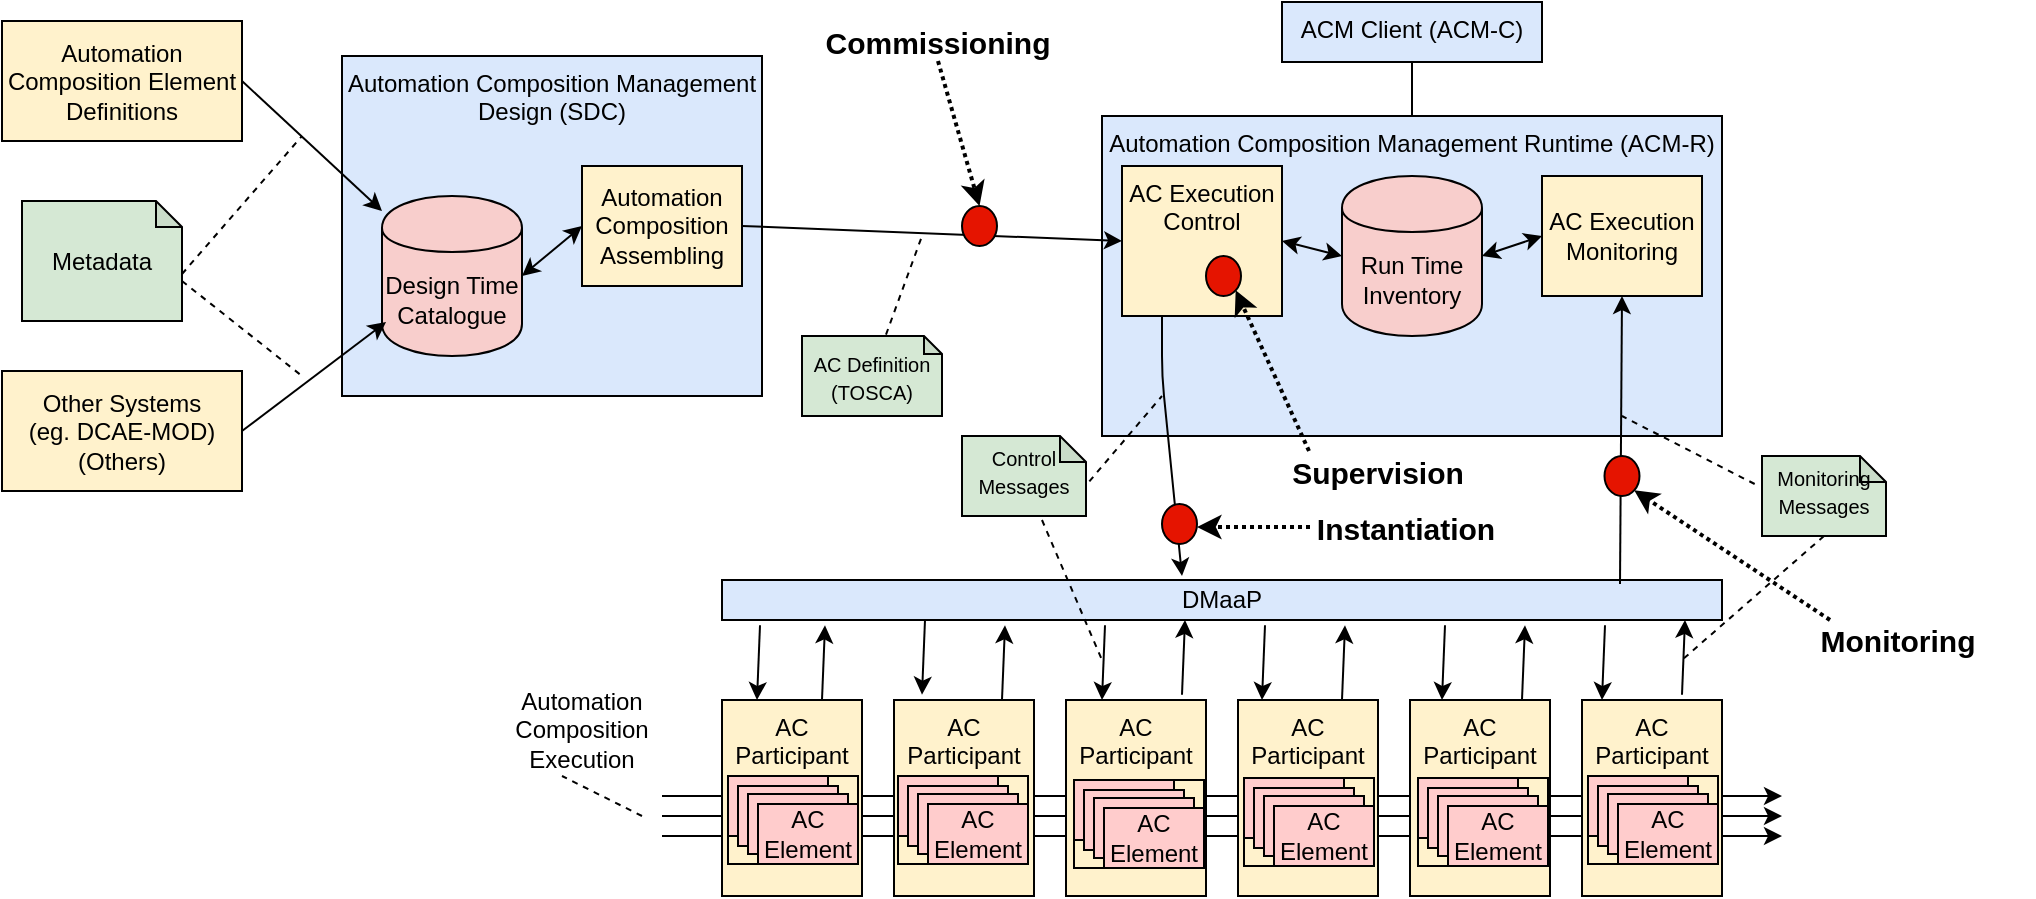 <mxfile version="20.5.3" type="embed"><diagram id="KfsiAd6VWCwOmLBcd4b7" name="Page-1"><mxGraphModel dx="2031" dy="1413" grid="1" gridSize="10" guides="1" tooltips="1" connect="1" arrows="1" fold="1" page="0" pageScale="1" pageWidth="850" pageHeight="1100" background="#ffffff" math="0" shadow="0"><root><mxCell id="0"/><mxCell id="1" parent="0"/><mxCell id="y7BpoCNVdQsxZ7AoowJW-1" value="" style="endArrow=classic;html=1;strokeColor=#000000;verticalAlign=top;fontColor=#000000;" parent="1" edge="1"><mxGeometry width="50" height="50" relative="1" as="geometry"><mxPoint x="200" y="360" as="sourcePoint"/><mxPoint x="760" y="360" as="targetPoint"/></mxGeometry></mxCell><mxCell id="y7BpoCNVdQsxZ7AoowJW-2" value="" style="endArrow=classic;html=1;strokeColor=#000000;verticalAlign=top;fontColor=#000000;" parent="1" edge="1"><mxGeometry width="50" height="50" relative="1" as="geometry"><mxPoint x="200" y="370" as="sourcePoint"/><mxPoint x="760" y="370" as="targetPoint"/></mxGeometry></mxCell><mxCell id="y7BpoCNVdQsxZ7AoowJW-3" value="" style="endArrow=classic;html=1;strokeColor=#000000;verticalAlign=top;fontColor=#000000;" parent="1" edge="1"><mxGeometry width="50" height="50" relative="1" as="geometry"><mxPoint x="200" y="350" as="sourcePoint"/><mxPoint x="760" y="350" as="targetPoint"/></mxGeometry></mxCell><mxCell id="y7BpoCNVdQsxZ7AoowJW-4" value="Automation Composition Management Design (SDC)" style="rounded=0;whiteSpace=wrap;html=1;fillColor=#dae8fc;strokeColor=#000000;verticalAlign=top;fontColor=#000000;" parent="1" vertex="1"><mxGeometry x="40" y="-20" width="210" height="170" as="geometry"/></mxCell><mxCell id="y7BpoCNVdQsxZ7AoowJW-5" value="&lt;div&gt;Design Time Catalogue&lt;/div&gt;" style="shape=cylinder;whiteSpace=wrap;html=1;boundedLbl=1;backgroundOutline=1;fillColor=#f8cecc;strokeColor=#000000;fontColor=#000000;" parent="1" vertex="1"><mxGeometry x="60" y="50" width="70" height="80" as="geometry"/></mxCell><mxCell id="y7BpoCNVdQsxZ7AoowJW-6" value="Automation Composition Management Runtime (ACM-R)" style="rounded=0;whiteSpace=wrap;html=1;fillColor=#dae8fc;strokeColor=#000000;verticalAlign=top;fontColor=#000000;" parent="1" vertex="1"><mxGeometry x="420" y="10" width="310" height="160" as="geometry"/></mxCell><mxCell id="y7BpoCNVdQsxZ7AoowJW-7" value="&lt;div&gt;Run Time Inventory&lt;/div&gt;" style="shape=cylinder;whiteSpace=wrap;html=1;boundedLbl=1;backgroundOutline=1;fillColor=#f8cecc;strokeColor=#000000;fontColor=#000000;" parent="1" vertex="1"><mxGeometry x="540" y="40" width="70" height="80" as="geometry"/></mxCell><mxCell id="y7BpoCNVdQsxZ7AoowJW-8" value="Automation Composition Element Definitions" style="rounded=0;whiteSpace=wrap;html=1;fillColor=#fff2cc;strokeColor=#000000;fontColor=#000000;" parent="1" vertex="1"><mxGeometry x="-130" y="-37.5" width="120" height="60" as="geometry"/></mxCell><mxCell id="y7BpoCNVdQsxZ7AoowJW-9" value="" style="endArrow=classic;html=1;exitX=1;exitY=0.5;exitDx=0;exitDy=0;strokeColor=#000000;fontColor=#000000;" parent="1" source="y7BpoCNVdQsxZ7AoowJW-8" target="y7BpoCNVdQsxZ7AoowJW-5" edge="1"><mxGeometry width="50" height="50" relative="1" as="geometry"><mxPoint x="60" y="105" as="sourcePoint"/><mxPoint x="40" y="60" as="targetPoint"/></mxGeometry></mxCell><mxCell id="y7BpoCNVdQsxZ7AoowJW-10" value="Metadata" style="shape=note;whiteSpace=wrap;html=1;backgroundOutline=1;darkOpacity=0.05;fillColor=#d5e8d4;strokeColor=#000000;size=13;fontColor=#000000;" parent="1" vertex="1"><mxGeometry x="-120" y="52.5" width="80" height="60" as="geometry"/></mxCell><mxCell id="y7BpoCNVdQsxZ7AoowJW-11" value="" style="endArrow=none;dashed=1;html=1;exitX=0;exitY=0;exitDx=80;exitDy=36.5;exitPerimeter=0;strokeColor=#000000;fontColor=#000000;" parent="1" source="y7BpoCNVdQsxZ7AoowJW-10" edge="1"><mxGeometry width="50" height="50" relative="1" as="geometry"><mxPoint x="210" y="322.5" as="sourcePoint"/><mxPoint x="20" y="20" as="targetPoint"/></mxGeometry></mxCell><mxCell id="y7BpoCNVdQsxZ7AoowJW-12" value="&lt;div&gt;Automation Composition&lt;/div&gt;&lt;div&gt;Assembling&lt;br&gt;&lt;/div&gt;" style="rounded=0;whiteSpace=wrap;html=1;fillColor=#fff2cc;strokeColor=#000000;fontColor=#000000;" parent="1" vertex="1"><mxGeometry x="160" y="35" width="80" height="60" as="geometry"/></mxCell><mxCell id="y7BpoCNVdQsxZ7AoowJW-13" value="" style="endArrow=classic;startArrow=classic;html=1;entryX=0;entryY=0.5;entryDx=0;entryDy=0;exitX=1;exitY=0.5;exitDx=0;exitDy=0;strokeColor=#000000;fontColor=#000000;" parent="1" source="y7BpoCNVdQsxZ7AoowJW-5" target="y7BpoCNVdQsxZ7AoowJW-12" edge="1"><mxGeometry width="50" height="50" relative="1" as="geometry"><mxPoint x="100" y="315" as="sourcePoint"/><mxPoint x="150" y="265" as="targetPoint"/></mxGeometry></mxCell><mxCell id="y7BpoCNVdQsxZ7AoowJW-14" value="&lt;font style=&quot;font-size: 10px&quot;&gt;AC Definition (TOSCA)&lt;/font&gt;" style="shape=note;whiteSpace=wrap;html=1;backgroundOutline=1;darkOpacity=0.05;fillColor=#d5e8d4;strokeColor=#000000;size=9;verticalAlign=top;fontColor=#000000;" parent="1" vertex="1"><mxGeometry x="270" y="120" width="70" height="40" as="geometry"/></mxCell><mxCell id="y7BpoCNVdQsxZ7AoowJW-15" value="&lt;div&gt;AC Execution Control&lt;br&gt;&lt;/div&gt;" style="rounded=0;whiteSpace=wrap;html=1;fillColor=#fff2cc;strokeColor=#000000;verticalAlign=top;fontColor=#000000;" parent="1" vertex="1"><mxGeometry x="430" y="35" width="80" height="75" as="geometry"/></mxCell><mxCell id="y7BpoCNVdQsxZ7AoowJW-16" value="" style="endArrow=none;dashed=1;html=1;exitX=0.6;exitY=-0.017;exitDx=0;exitDy=0;exitPerimeter=0;strokeColor=#000000;fontColor=#000000;" parent="1" source="y7BpoCNVdQsxZ7AoowJW-14" edge="1"><mxGeometry width="50" height="50" relative="1" as="geometry"><mxPoint x="263.5" y="210" as="sourcePoint"/><mxPoint x="330" y="70" as="targetPoint"/></mxGeometry></mxCell><mxCell id="y7BpoCNVdQsxZ7AoowJW-17" value="" style="endArrow=classic;startArrow=classic;html=1;entryX=1;entryY=0.5;entryDx=0;entryDy=0;exitX=0;exitY=0.5;exitDx=0;exitDy=0;strokeColor=#000000;fontColor=#000000;" parent="1" source="y7BpoCNVdQsxZ7AoowJW-7" target="y7BpoCNVdQsxZ7AoowJW-15" edge="1"><mxGeometry width="50" height="50" relative="1" as="geometry"><mxPoint x="180" y="330" as="sourcePoint"/><mxPoint x="230" y="280" as="targetPoint"/></mxGeometry></mxCell><mxCell id="y7BpoCNVdQsxZ7AoowJW-18" value="DMaaP" style="rounded=0;whiteSpace=wrap;html=1;fillColor=#dae8fc;strokeColor=#000000;fontColor=#000000;" parent="1" vertex="1"><mxGeometry x="230" y="242" width="500" height="20" as="geometry"/></mxCell><mxCell id="y7BpoCNVdQsxZ7AoowJW-19" value="&lt;div&gt;AC Execution Monitoring&lt;br&gt;&lt;/div&gt;" style="rounded=0;whiteSpace=wrap;html=1;fillColor=#fff2cc;strokeColor=#000000;fontColor=#000000;" parent="1" vertex="1"><mxGeometry x="640" y="40" width="80" height="60" as="geometry"/></mxCell><mxCell id="y7BpoCNVdQsxZ7AoowJW-20" value="" style="endArrow=classic;startArrow=classic;html=1;entryX=1;entryY=0.5;entryDx=0;entryDy=0;exitX=0;exitY=0.5;exitDx=0;exitDy=0;strokeColor=#000000;fontColor=#000000;" parent="1" source="y7BpoCNVdQsxZ7AoowJW-19" target="y7BpoCNVdQsxZ7AoowJW-7" edge="1"><mxGeometry width="50" height="50" relative="1" as="geometry"><mxPoint x="550" y="90" as="sourcePoint"/><mxPoint x="520" y="75" as="targetPoint"/></mxGeometry></mxCell><mxCell id="y7BpoCNVdQsxZ7AoowJW-21" value="AC Participant" style="rounded=0;whiteSpace=wrap;html=1;fillColor=#fff2cc;strokeColor=#000000;verticalAlign=top;fontColor=#000000;" parent="1" vertex="1"><mxGeometry x="230" y="302" width="70" height="98" as="geometry"/></mxCell><mxCell id="y7BpoCNVdQsxZ7AoowJW-22" value="AC Participant" style="rounded=0;whiteSpace=wrap;html=1;fillColor=#fff2cc;strokeColor=#000000;verticalAlign=top;fontColor=#000000;" parent="1" vertex="1"><mxGeometry x="316" y="302" width="70" height="98" as="geometry"/></mxCell><mxCell id="y7BpoCNVdQsxZ7AoowJW-23" value="AC Participant" style="rounded=0;whiteSpace=wrap;html=1;fillColor=#fff2cc;strokeColor=#000000;verticalAlign=top;fontColor=#000000;" parent="1" vertex="1"><mxGeometry x="402" y="302" width="70" height="98" as="geometry"/></mxCell><mxCell id="y7BpoCNVdQsxZ7AoowJW-24" value="AC Participant" style="rounded=0;whiteSpace=wrap;html=1;fillColor=#fff2cc;strokeColor=#000000;verticalAlign=top;fontColor=#000000;" parent="1" vertex="1"><mxGeometry x="488" y="302" width="70" height="98" as="geometry"/></mxCell><mxCell id="y7BpoCNVdQsxZ7AoowJW-25" value="AC Participant" style="rounded=0;whiteSpace=wrap;html=1;fillColor=#fff2cc;strokeColor=#000000;verticalAlign=top;fontColor=#000000;" parent="1" vertex="1"><mxGeometry x="660" y="302" width="70" height="98" as="geometry"/></mxCell><mxCell id="y7BpoCNVdQsxZ7AoowJW-26" value="AC Participant" style="rounded=0;whiteSpace=wrap;html=1;fillColor=#fff2cc;strokeColor=#000000;verticalAlign=top;fontColor=#000000;" parent="1" vertex="1"><mxGeometry x="574" y="302" width="70" height="98" as="geometry"/></mxCell><mxCell id="y7BpoCNVdQsxZ7AoowJW-27" value="" style="endArrow=classic;html=1;exitX=0.898;exitY=0.1;exitDx=0;exitDy=0;exitPerimeter=0;entryX=0.5;entryY=1;entryDx=0;entryDy=0;strokeColor=#000000;fontColor=#000000;" parent="1" source="y7BpoCNVdQsxZ7AoowJW-18" target="y7BpoCNVdQsxZ7AoowJW-19" edge="1"><mxGeometry width="50" height="50" relative="1" as="geometry"><mxPoint x="480" y="105" as="sourcePoint"/><mxPoint x="482" y="227" as="targetPoint"/></mxGeometry></mxCell><mxCell id="y7BpoCNVdQsxZ7AoowJW-28" value="&lt;font style=&quot;font-size: 10px&quot;&gt;Control&lt;br&gt;Messages&lt;/font&gt;" style="shape=note;whiteSpace=wrap;html=1;backgroundOutline=1;darkOpacity=0.05;fillColor=#d5e8d4;strokeColor=#000000;size=13;verticalAlign=top;horizontal=1;spacing=-1;fontColor=#000000;" parent="1" vertex="1"><mxGeometry x="350" y="170" width="62" height="40" as="geometry"/></mxCell><mxCell id="y7BpoCNVdQsxZ7AoowJW-29" value="&lt;font style=&quot;font-size: 10px&quot;&gt;Monitoring&lt;br&gt;Messages&lt;/font&gt;" style="shape=note;whiteSpace=wrap;html=1;backgroundOutline=1;darkOpacity=0.05;fillColor=#d5e8d4;strokeColor=#000000;size=13;verticalAlign=top;horizontal=1;spacing=-1;fontColor=#000000;" parent="1" vertex="1"><mxGeometry x="750" y="180" width="62" height="40" as="geometry"/></mxCell><mxCell id="y7BpoCNVdQsxZ7AoowJW-30" value="" style="endArrow=none;dashed=1;html=1;exitX=1.027;exitY=0.567;exitDx=0;exitDy=0;exitPerimeter=0;strokeColor=#000000;fontColor=#000000;" parent="1" source="y7BpoCNVdQsxZ7AoowJW-28" edge="1"><mxGeometry width="50" height="50" relative="1" as="geometry"><mxPoint x="322" y="129.32" as="sourcePoint"/><mxPoint x="450" y="150" as="targetPoint"/></mxGeometry></mxCell><mxCell id="y7BpoCNVdQsxZ7AoowJW-31" value="" style="endArrow=classic;html=1;exitX=0.038;exitY=1.133;exitDx=0;exitDy=0;exitPerimeter=0;entryX=0.25;entryY=0;entryDx=0;entryDy=0;strokeColor=#000000;fontColor=#000000;" parent="1" source="y7BpoCNVdQsxZ7AoowJW-18" target="y7BpoCNVdQsxZ7AoowJW-21" edge="1"><mxGeometry width="50" height="50" relative="1" as="geometry"><mxPoint x="480" y="127" as="sourcePoint"/><mxPoint x="482" y="249" as="targetPoint"/></mxGeometry></mxCell><mxCell id="y7BpoCNVdQsxZ7AoowJW-32" value="" style="endArrow=classic;html=1;exitX=0.038;exitY=1.133;exitDx=0;exitDy=0;exitPerimeter=0;entryX=0.25;entryY=0;entryDx=0;entryDy=0;strokeColor=#000000;fontColor=#000000;" parent="1" edge="1"><mxGeometry width="50" height="50" relative="1" as="geometry"><mxPoint x="331.5" y="262" as="sourcePoint"/><mxPoint x="330" y="299.34" as="targetPoint"/></mxGeometry></mxCell><mxCell id="y7BpoCNVdQsxZ7AoowJW-33" value="" style="endArrow=classic;html=1;exitX=0.038;exitY=1.133;exitDx=0;exitDy=0;exitPerimeter=0;entryX=0.25;entryY=0;entryDx=0;entryDy=0;strokeColor=#000000;fontColor=#000000;" parent="1" edge="1"><mxGeometry width="50" height="50" relative="1" as="geometry"><mxPoint x="421.5" y="264.66" as="sourcePoint"/><mxPoint x="420" y="302" as="targetPoint"/></mxGeometry></mxCell><mxCell id="y7BpoCNVdQsxZ7AoowJW-34" value="" style="endArrow=classic;html=1;exitX=0.038;exitY=1.133;exitDx=0;exitDy=0;exitPerimeter=0;entryX=0.25;entryY=0;entryDx=0;entryDy=0;strokeColor=#000000;fontColor=#000000;" parent="1" edge="1"><mxGeometry width="50" height="50" relative="1" as="geometry"><mxPoint x="501.5" y="264.66" as="sourcePoint"/><mxPoint x="500" y="302.0" as="targetPoint"/></mxGeometry></mxCell><mxCell id="y7BpoCNVdQsxZ7AoowJW-35" value="" style="endArrow=classic;html=1;exitX=0.038;exitY=1.133;exitDx=0;exitDy=0;exitPerimeter=0;entryX=0.25;entryY=0;entryDx=0;entryDy=0;strokeColor=#000000;fontColor=#000000;" parent="1" edge="1"><mxGeometry width="50" height="50" relative="1" as="geometry"><mxPoint x="591.5" y="264.66" as="sourcePoint"/><mxPoint x="590" y="302.0" as="targetPoint"/></mxGeometry></mxCell><mxCell id="y7BpoCNVdQsxZ7AoowJW-36" value="" style="endArrow=classic;html=1;exitX=0.038;exitY=1.133;exitDx=0;exitDy=0;exitPerimeter=0;entryX=0.25;entryY=0;entryDx=0;entryDy=0;strokeColor=#000000;fontColor=#000000;" parent="1" edge="1"><mxGeometry width="50" height="50" relative="1" as="geometry"><mxPoint x="671.5" y="264.66" as="sourcePoint"/><mxPoint x="670" y="302.0" as="targetPoint"/></mxGeometry></mxCell><mxCell id="y7BpoCNVdQsxZ7AoowJW-37" value="" style="endArrow=classic;html=1;exitX=0.038;exitY=1.133;exitDx=0;exitDy=0;exitPerimeter=0;entryX=0.25;entryY=0;entryDx=0;entryDy=0;strokeColor=#000000;fontColor=#000000;" parent="1" edge="1"><mxGeometry width="50" height="50" relative="1" as="geometry"><mxPoint x="710" y="299.34" as="sourcePoint"/><mxPoint x="711.5" y="262" as="targetPoint"/></mxGeometry></mxCell><mxCell id="y7BpoCNVdQsxZ7AoowJW-38" value="" style="endArrow=classic;html=1;exitX=0.038;exitY=1.133;exitDx=0;exitDy=0;exitPerimeter=0;entryX=0.25;entryY=0;entryDx=0;entryDy=0;strokeColor=#000000;fontColor=#000000;" parent="1" edge="1"><mxGeometry width="50" height="50" relative="1" as="geometry"><mxPoint x="630" y="302" as="sourcePoint"/><mxPoint x="631.5" y="264.66" as="targetPoint"/></mxGeometry></mxCell><mxCell id="y7BpoCNVdQsxZ7AoowJW-39" value="" style="endArrow=classic;html=1;exitX=0.038;exitY=1.133;exitDx=0;exitDy=0;exitPerimeter=0;entryX=0.25;entryY=0;entryDx=0;entryDy=0;strokeColor=#000000;fontColor=#000000;" parent="1" edge="1"><mxGeometry width="50" height="50" relative="1" as="geometry"><mxPoint x="540" y="302.0" as="sourcePoint"/><mxPoint x="541.5" y="264.66" as="targetPoint"/></mxGeometry></mxCell><mxCell id="y7BpoCNVdQsxZ7AoowJW-40" value="" style="endArrow=classic;html=1;exitX=0.038;exitY=1.133;exitDx=0;exitDy=0;exitPerimeter=0;entryX=0.25;entryY=0;entryDx=0;entryDy=0;strokeColor=#000000;fontColor=#000000;" parent="1" edge="1"><mxGeometry width="50" height="50" relative="1" as="geometry"><mxPoint x="460" y="299.34" as="sourcePoint"/><mxPoint x="461.5" y="262" as="targetPoint"/></mxGeometry></mxCell><mxCell id="y7BpoCNVdQsxZ7AoowJW-41" value="" style="endArrow=classic;html=1;exitX=0.038;exitY=1.133;exitDx=0;exitDy=0;exitPerimeter=0;entryX=0.25;entryY=0;entryDx=0;entryDy=0;strokeColor=#000000;fontColor=#000000;" parent="1" edge="1"><mxGeometry width="50" height="50" relative="1" as="geometry"><mxPoint x="370" y="302" as="sourcePoint"/><mxPoint x="371.5" y="264.66" as="targetPoint"/></mxGeometry></mxCell><mxCell id="y7BpoCNVdQsxZ7AoowJW-42" value="" style="endArrow=classic;html=1;exitX=0.038;exitY=1.133;exitDx=0;exitDy=0;exitPerimeter=0;entryX=0.25;entryY=0;entryDx=0;entryDy=0;strokeColor=#000000;fontColor=#000000;" parent="1" edge="1"><mxGeometry width="50" height="50" relative="1" as="geometry"><mxPoint x="280" y="302.0" as="sourcePoint"/><mxPoint x="281.5" y="264.66" as="targetPoint"/></mxGeometry></mxCell><mxCell id="y7BpoCNVdQsxZ7AoowJW-43" value="" style="endArrow=none;dashed=1;html=1;exitX=0.645;exitY=1.05;exitDx=0;exitDy=0;exitPerimeter=0;strokeColor=#000000;fontColor=#000000;" parent="1" source="y7BpoCNVdQsxZ7AoowJW-28" edge="1"><mxGeometry width="50" height="50" relative="1" as="geometry"><mxPoint x="401.646" y="232.68" as="sourcePoint"/><mxPoint x="420" y="282" as="targetPoint"/></mxGeometry></mxCell><mxCell id="y7BpoCNVdQsxZ7AoowJW-44" value="" style="endArrow=none;dashed=1;html=1;exitX=-0.059;exitY=0.35;exitDx=0;exitDy=0;exitPerimeter=0;strokeColor=#000000;fontColor=#000000;" parent="1" source="y7BpoCNVdQsxZ7AoowJW-29" edge="1"><mxGeometry width="50" height="50" relative="1" as="geometry"><mxPoint x="423.674" y="202.68" as="sourcePoint"/><mxPoint x="680" y="160" as="targetPoint"/></mxGeometry></mxCell><mxCell id="y7BpoCNVdQsxZ7AoowJW-45" value="" style="endArrow=none;dashed=1;html=1;exitX=0.5;exitY=1;exitDx=0;exitDy=0;exitPerimeter=0;strokeColor=#000000;fontColor=#000000;" parent="1" source="y7BpoCNVdQsxZ7AoowJW-29" edge="1"><mxGeometry width="50" height="50" relative="1" as="geometry"><mxPoint x="771" y="232" as="sourcePoint"/><mxPoint x="710" y="282" as="targetPoint"/></mxGeometry></mxCell><mxCell id="y7BpoCNVdQsxZ7AoowJW-46" value="&lt;div&gt;Automation&lt;br&gt;Composition&lt;br&gt;&lt;/div&gt;&lt;div&gt;Execution&lt;br&gt;&lt;/div&gt;" style="text;html=1;strokeColor=none;fillColor=none;align=center;verticalAlign=middle;whiteSpace=wrap;rounded=0;fontColor=#000000;" parent="1" vertex="1"><mxGeometry x="140" y="302" width="40" height="30" as="geometry"/></mxCell><mxCell id="y7BpoCNVdQsxZ7AoowJW-47" value="" style="endArrow=none;dashed=1;html=1;strokeColor=#000000;fontColor=#000000;" parent="1" edge="1"><mxGeometry width="50" height="50" relative="1" as="geometry"><mxPoint x="190" y="360" as="sourcePoint"/><mxPoint x="150" y="340" as="targetPoint"/></mxGeometry></mxCell><mxCell id="y7BpoCNVdQsxZ7AoowJW-48" value="Other Systems&lt;br&gt;&lt;div&gt;(eg. DCAE-MOD)&lt;/div&gt;&lt;div&gt;(Others)&lt;br&gt;&lt;/div&gt;" style="rounded=0;whiteSpace=wrap;html=1;fillColor=#fff2cc;strokeColor=#000000;fontColor=#000000;" parent="1" vertex="1"><mxGeometry x="-130" y="137.5" width="120" height="60" as="geometry"/></mxCell><mxCell id="y7BpoCNVdQsxZ7AoowJW-49" value="" style="endArrow=classic;html=1;exitX=1;exitY=0.5;exitDx=0;exitDy=0;entryX=0.029;entryY=0.788;entryDx=0;entryDy=0;entryPerimeter=0;strokeColor=#000000;fontColor=#000000;" parent="1" source="y7BpoCNVdQsxZ7AoowJW-48" target="y7BpoCNVdQsxZ7AoowJW-5" edge="1"><mxGeometry width="50" height="50" relative="1" as="geometry"><mxPoint x="60" y="10" as="sourcePoint"/><mxPoint x="40" y="100" as="targetPoint"/></mxGeometry></mxCell><mxCell id="y7BpoCNVdQsxZ7AoowJW-50" value="" style="endArrow=none;dashed=1;html=1;strokeColor=#000000;fontColor=#000000;" parent="1" edge="1"><mxGeometry width="50" height="50" relative="1" as="geometry"><mxPoint x="-40" y="92.5" as="sourcePoint"/><mxPoint x="20" y="140" as="targetPoint"/></mxGeometry></mxCell><mxCell id="y7BpoCNVdQsxZ7AoowJW-53" value="" style="endArrow=classic;html=1;exitX=1;exitY=0.5;exitDx=0;exitDy=0;entryX=0;entryY=0.5;entryDx=0;entryDy=0;strokeColor=#000000;fontColor=#000000;" parent="1" source="y7BpoCNVdQsxZ7AoowJW-12" target="y7BpoCNVdQsxZ7AoowJW-15" edge="1"><mxGeometry width="50" height="50" relative="1" as="geometry"><mxPoint x="240" y="65" as="sourcePoint"/><mxPoint x="430" y="65" as="targetPoint"/></mxGeometry></mxCell><mxCell id="y7BpoCNVdQsxZ7AoowJW-54" value="" style="ellipse;whiteSpace=wrap;html=1;fillColor=#e51400;strokeColor=#000000;fontColor=#000000;direction=south;" parent="1" vertex="1"><mxGeometry x="350" y="55" width="17.5" height="20" as="geometry"/></mxCell><mxCell id="y7BpoCNVdQsxZ7AoowJW-55" value="" style="endArrow=classic;html=1;exitX=0.25;exitY=1;exitDx=0;exitDy=0;strokeColor=#000000;fontColor=#000000;" parent="1" source="y7BpoCNVdQsxZ7AoowJW-15" edge="1"><mxGeometry width="50" height="50" relative="1" as="geometry"><mxPoint x="470" y="95" as="sourcePoint"/><mxPoint x="460" y="240" as="targetPoint"/><Array as="points"><mxPoint x="450" y="140"/></Array></mxGeometry></mxCell><mxCell id="y7BpoCNVdQsxZ7AoowJW-56" value="" style="ellipse;whiteSpace=wrap;html=1;fillColor=#e51400;strokeColor=#000000;fontColor=#000000;direction=south;" parent="1" vertex="1"><mxGeometry x="450" y="204" width="17.5" height="20" as="geometry"/></mxCell><mxCell id="y7BpoCNVdQsxZ7AoowJW-57" value="" style="ellipse;whiteSpace=wrap;html=1;fillColor=#e51400;strokeColor=#000000;fontColor=#000000;direction=south;" parent="1" vertex="1"><mxGeometry x="671.25" y="180" width="17.5" height="20" as="geometry"/></mxCell><mxCell id="y7BpoCNVdQsxZ7AoowJW-58" value="&lt;font size=&quot;1&quot;&gt;&lt;b style=&quot;font-size: 15px&quot;&gt;Commissioning&lt;/b&gt;&lt;/font&gt;" style="text;html=1;strokeColor=none;fillColor=none;align=center;verticalAlign=middle;whiteSpace=wrap;rounded=0;fontColor=#000000;" parent="1" vertex="1"><mxGeometry x="270" y="-37.5" width="136" height="20" as="geometry"/></mxCell><mxCell id="y7BpoCNVdQsxZ7AoowJW-59" value="" style="endArrow=classic;html=1;exitX=0.5;exitY=1;exitDx=0;exitDy=0;entryX=0;entryY=0.5;entryDx=0;entryDy=0;strokeWidth=2;dashed=1;dashPattern=1 1;strokeColor=#000000;fontColor=#000000;" parent="1" source="y7BpoCNVdQsxZ7AoowJW-58" target="y7BpoCNVdQsxZ7AoowJW-54" edge="1"><mxGeometry width="50" height="50" relative="1" as="geometry"><mxPoint x="280" y="330" as="sourcePoint"/><mxPoint x="330" y="280" as="targetPoint"/></mxGeometry></mxCell><mxCell id="y7BpoCNVdQsxZ7AoowJW-60" value="&lt;font size=&quot;1&quot;&gt;&lt;b style=&quot;font-size: 15px&quot;&gt;Instantiation&lt;/b&gt;&lt;/font&gt;" style="text;html=1;strokeColor=none;fillColor=none;align=center;verticalAlign=middle;whiteSpace=wrap;rounded=0;fontColor=#000000;" parent="1" vertex="1"><mxGeometry x="504" y="206" width="136" height="20" as="geometry"/></mxCell><mxCell id="y7BpoCNVdQsxZ7AoowJW-61" value="" style="endArrow=classic;html=1;entryX=0.5;entryY=0;entryDx=0;entryDy=0;strokeWidth=2;dashed=1;dashPattern=1 1;strokeColor=#000000;fontColor=#000000;" parent="1" edge="1"><mxGeometry width="50" height="50" relative="1" as="geometry"><mxPoint x="524" y="215.5" as="sourcePoint"/><mxPoint x="467.5" y="215.5" as="targetPoint"/></mxGeometry></mxCell><mxCell id="y7BpoCNVdQsxZ7AoowJW-62" value="&lt;font size=&quot;1&quot;&gt;&lt;b style=&quot;font-size: 15px&quot;&gt;Monitoring&lt;/b&gt;&lt;/font&gt;" style="text;html=1;strokeColor=none;fillColor=none;align=center;verticalAlign=middle;whiteSpace=wrap;rounded=0;fontColor=#000000;" parent="1" vertex="1"><mxGeometry x="750" y="262" width="136" height="20" as="geometry"/></mxCell><mxCell id="y7BpoCNVdQsxZ7AoowJW-63" value="" style="endArrow=classic;html=1;entryX=1;entryY=0;entryDx=0;entryDy=0;strokeWidth=2;dashed=1;exitX=0.25;exitY=0;exitDx=0;exitDy=0;dashPattern=1 1;strokeColor=#000000;fontColor=#000000;" parent="1" source="y7BpoCNVdQsxZ7AoowJW-62" target="y7BpoCNVdQsxZ7AoowJW-57" edge="1"><mxGeometry width="50" height="50" relative="1" as="geometry"><mxPoint x="550" y="220" as="sourcePoint"/><mxPoint x="688.75" y="212" as="targetPoint"/></mxGeometry></mxCell><mxCell id="y7BpoCNVdQsxZ7AoowJW-64" value="" style="ellipse;whiteSpace=wrap;html=1;fillColor=#e51400;strokeColor=#000000;fontColor=#000000;direction=south;" parent="1" vertex="1"><mxGeometry x="472" y="80" width="17.5" height="20" as="geometry"/></mxCell><mxCell id="y7BpoCNVdQsxZ7AoowJW-65" value="&lt;font size=&quot;1&quot;&gt;&lt;b style=&quot;font-size: 15px&quot;&gt;Supervision&lt;/b&gt;&lt;/font&gt;" style="text;html=1;strokeColor=none;fillColor=none;align=center;verticalAlign=middle;whiteSpace=wrap;rounded=0;fontColor=#000000;" parent="1" vertex="1"><mxGeometry x="489.5" y="177.5" width="136" height="20" as="geometry"/></mxCell><mxCell id="y7BpoCNVdQsxZ7AoowJW-66" value="" style="endArrow=classic;html=1;entryX=1;entryY=0;entryDx=0;entryDy=0;strokeWidth=2;dashed=1;dashPattern=1 1;exitX=0.25;exitY=0;exitDx=0;exitDy=0;strokeColor=#000000;fontColor=#000000;" parent="1" source="y7BpoCNVdQsxZ7AoowJW-65" target="y7BpoCNVdQsxZ7AoowJW-64" edge="1"><mxGeometry width="50" height="50" relative="1" as="geometry"><mxPoint x="534" y="225.5" as="sourcePoint"/><mxPoint x="477.5" y="225.5" as="targetPoint"/></mxGeometry></mxCell><mxCell id="y7BpoCNVdQsxZ7AoowJW-67" value="" style="group;strokeColor=#000000;fontColor=#000000;" parent="1" vertex="1" connectable="0"><mxGeometry x="233" y="340" width="65" height="44" as="geometry"/></mxCell><mxCell id="y7BpoCNVdQsxZ7AoowJW-68" value="" style="rounded=0;whiteSpace=wrap;html=1;fillColor=#ffcccc;strokeColor=#000000;fontColor=#000000;" parent="y7BpoCNVdQsxZ7AoowJW-67" vertex="1"><mxGeometry width="50" height="30" as="geometry"/></mxCell><mxCell id="y7BpoCNVdQsxZ7AoowJW-69" value="" style="rounded=0;whiteSpace=wrap;html=1;fillColor=#ffcccc;strokeColor=#000000;fontColor=#000000;" parent="y7BpoCNVdQsxZ7AoowJW-67" vertex="1"><mxGeometry x="5" y="5" width="50" height="30" as="geometry"/></mxCell><mxCell id="y7BpoCNVdQsxZ7AoowJW-70" value="" style="rounded=0;whiteSpace=wrap;html=1;fillColor=#ffcccc;strokeColor=#000000;fontColor=#000000;" parent="y7BpoCNVdQsxZ7AoowJW-67" vertex="1"><mxGeometry x="10" y="9" width="50" height="30" as="geometry"/></mxCell><mxCell id="y7BpoCNVdQsxZ7AoowJW-71" value="AC&lt;br&gt;Element" style="rounded=0;whiteSpace=wrap;html=1;fillColor=#ffcccc;strokeColor=#000000;fontColor=#000000;" parent="y7BpoCNVdQsxZ7AoowJW-67" vertex="1"><mxGeometry x="15" y="14" width="50" height="30" as="geometry"/></mxCell><mxCell id="y7BpoCNVdQsxZ7AoowJW-72" value="" style="group;strokeColor=#000000;fontColor=#000000;" parent="1" vertex="1" connectable="0"><mxGeometry x="318" y="340" width="65" height="44" as="geometry"/></mxCell><mxCell id="y7BpoCNVdQsxZ7AoowJW-73" value="" style="rounded=0;whiteSpace=wrap;html=1;fillColor=#ffcccc;strokeColor=#000000;fontColor=#000000;" parent="y7BpoCNVdQsxZ7AoowJW-72" vertex="1"><mxGeometry width="50" height="30" as="geometry"/></mxCell><mxCell id="y7BpoCNVdQsxZ7AoowJW-74" value="" style="rounded=0;whiteSpace=wrap;html=1;fillColor=#ffcccc;strokeColor=#000000;fontColor=#000000;" parent="y7BpoCNVdQsxZ7AoowJW-72" vertex="1"><mxGeometry x="5" y="5" width="50" height="30" as="geometry"/></mxCell><mxCell id="y7BpoCNVdQsxZ7AoowJW-75" value="" style="rounded=0;whiteSpace=wrap;html=1;fillColor=#ffcccc;strokeColor=#000000;fontColor=#000000;" parent="y7BpoCNVdQsxZ7AoowJW-72" vertex="1"><mxGeometry x="10" y="9" width="50" height="30" as="geometry"/></mxCell><mxCell id="y7BpoCNVdQsxZ7AoowJW-76" value="AC&lt;br&gt;Element" style="rounded=0;whiteSpace=wrap;html=1;fillColor=#ffcccc;strokeColor=#000000;fontColor=#000000;" parent="y7BpoCNVdQsxZ7AoowJW-72" vertex="1"><mxGeometry x="15" y="14" width="50" height="30" as="geometry"/></mxCell><mxCell id="y7BpoCNVdQsxZ7AoowJW-77" value="" style="group;strokeColor=#000000;fontColor=#000000;" parent="1" vertex="1" connectable="0"><mxGeometry x="406" y="342" width="65" height="44" as="geometry"/></mxCell><mxCell id="y7BpoCNVdQsxZ7AoowJW-78" value="" style="rounded=0;whiteSpace=wrap;html=1;fillColor=#ffcccc;strokeColor=#000000;fontColor=#000000;" parent="y7BpoCNVdQsxZ7AoowJW-77" vertex="1"><mxGeometry width="50" height="30" as="geometry"/></mxCell><mxCell id="y7BpoCNVdQsxZ7AoowJW-79" value="" style="rounded=0;whiteSpace=wrap;html=1;fillColor=#ffcccc;strokeColor=#000000;fontColor=#000000;" parent="y7BpoCNVdQsxZ7AoowJW-77" vertex="1"><mxGeometry x="5" y="5" width="50" height="30" as="geometry"/></mxCell><mxCell id="y7BpoCNVdQsxZ7AoowJW-80" value="" style="rounded=0;whiteSpace=wrap;html=1;fillColor=#ffcccc;strokeColor=#000000;fontColor=#000000;" parent="y7BpoCNVdQsxZ7AoowJW-77" vertex="1"><mxGeometry x="10" y="9" width="50" height="30" as="geometry"/></mxCell><mxCell id="y7BpoCNVdQsxZ7AoowJW-81" value="AC&lt;br&gt;Element" style="rounded=0;whiteSpace=wrap;html=1;fillColor=#ffcccc;strokeColor=#000000;fontColor=#000000;" parent="y7BpoCNVdQsxZ7AoowJW-77" vertex="1"><mxGeometry x="15" y="14" width="50" height="30" as="geometry"/></mxCell><mxCell id="y7BpoCNVdQsxZ7AoowJW-82" value="" style="group;strokeColor=#000000;fontColor=#000000;" parent="1" vertex="1" connectable="0"><mxGeometry x="491" y="341" width="65" height="44" as="geometry"/></mxCell><mxCell id="y7BpoCNVdQsxZ7AoowJW-83" value="" style="rounded=0;whiteSpace=wrap;html=1;fillColor=#ffcccc;strokeColor=#000000;fontColor=#000000;" parent="y7BpoCNVdQsxZ7AoowJW-82" vertex="1"><mxGeometry width="50" height="30" as="geometry"/></mxCell><mxCell id="y7BpoCNVdQsxZ7AoowJW-84" value="" style="rounded=0;whiteSpace=wrap;html=1;fillColor=#ffcccc;strokeColor=#000000;fontColor=#000000;" parent="y7BpoCNVdQsxZ7AoowJW-82" vertex="1"><mxGeometry x="5" y="5" width="50" height="30" as="geometry"/></mxCell><mxCell id="y7BpoCNVdQsxZ7AoowJW-85" value="" style="rounded=0;whiteSpace=wrap;html=1;fillColor=#ffcccc;strokeColor=#000000;fontColor=#000000;" parent="y7BpoCNVdQsxZ7AoowJW-82" vertex="1"><mxGeometry x="10" y="9" width="50" height="30" as="geometry"/></mxCell><mxCell id="y7BpoCNVdQsxZ7AoowJW-86" value="AC&lt;br&gt;Element" style="rounded=0;whiteSpace=wrap;html=1;fillColor=#ffcccc;strokeColor=#000000;fontColor=#000000;" parent="y7BpoCNVdQsxZ7AoowJW-82" vertex="1"><mxGeometry x="15" y="14" width="50" height="30" as="geometry"/></mxCell><mxCell id="y7BpoCNVdQsxZ7AoowJW-87" value="" style="group;strokeColor=#000000;fontColor=#000000;" parent="1" vertex="1" connectable="0"><mxGeometry x="578" y="341" width="65" height="44" as="geometry"/></mxCell><mxCell id="y7BpoCNVdQsxZ7AoowJW-88" value="" style="rounded=0;whiteSpace=wrap;html=1;fillColor=#ffcccc;strokeColor=#000000;fontColor=#000000;" parent="y7BpoCNVdQsxZ7AoowJW-87" vertex="1"><mxGeometry width="50" height="30" as="geometry"/></mxCell><mxCell id="y7BpoCNVdQsxZ7AoowJW-89" value="" style="rounded=0;whiteSpace=wrap;html=1;fillColor=#ffcccc;strokeColor=#000000;fontColor=#000000;" parent="y7BpoCNVdQsxZ7AoowJW-87" vertex="1"><mxGeometry x="5" y="5" width="50" height="30" as="geometry"/></mxCell><mxCell id="y7BpoCNVdQsxZ7AoowJW-90" value="" style="rounded=0;whiteSpace=wrap;html=1;fillColor=#ffcccc;strokeColor=#000000;fontColor=#000000;" parent="y7BpoCNVdQsxZ7AoowJW-87" vertex="1"><mxGeometry x="10" y="9" width="50" height="30" as="geometry"/></mxCell><mxCell id="y7BpoCNVdQsxZ7AoowJW-91" value="AC&lt;br&gt;Element" style="rounded=0;whiteSpace=wrap;html=1;fillColor=#ffcccc;strokeColor=#000000;fontColor=#000000;" parent="y7BpoCNVdQsxZ7AoowJW-87" vertex="1"><mxGeometry x="15" y="14" width="50" height="30" as="geometry"/></mxCell><mxCell id="y7BpoCNVdQsxZ7AoowJW-92" value="" style="group;strokeColor=#000000;fontColor=#000000;" parent="1" vertex="1" connectable="0"><mxGeometry x="663" y="340" width="65" height="44" as="geometry"/></mxCell><mxCell id="y7BpoCNVdQsxZ7AoowJW-93" value="" style="rounded=0;whiteSpace=wrap;html=1;fillColor=#ffcccc;strokeColor=#000000;fontColor=#000000;" parent="y7BpoCNVdQsxZ7AoowJW-92" vertex="1"><mxGeometry width="50" height="30" as="geometry"/></mxCell><mxCell id="y7BpoCNVdQsxZ7AoowJW-94" value="" style="rounded=0;whiteSpace=wrap;html=1;fillColor=#ffcccc;strokeColor=#000000;fontColor=#000000;" parent="y7BpoCNVdQsxZ7AoowJW-92" vertex="1"><mxGeometry x="5" y="5" width="50" height="30" as="geometry"/></mxCell><mxCell id="y7BpoCNVdQsxZ7AoowJW-95" value="" style="rounded=0;whiteSpace=wrap;html=1;fillColor=#ffcccc;strokeColor=#000000;fontColor=#000000;" parent="y7BpoCNVdQsxZ7AoowJW-92" vertex="1"><mxGeometry x="10" y="9" width="50" height="30" as="geometry"/></mxCell><mxCell id="y7BpoCNVdQsxZ7AoowJW-96" value="AC&lt;br&gt;Element" style="rounded=0;whiteSpace=wrap;html=1;fillColor=#ffcccc;strokeColor=#000000;fontColor=#000000;" parent="y7BpoCNVdQsxZ7AoowJW-92" vertex="1"><mxGeometry x="15" y="14" width="50" height="30" as="geometry"/></mxCell><mxCell id="y7BpoCNVdQsxZ7AoowJW-97" value="ACM Client (ACM-C)" style="rounded=0;whiteSpace=wrap;html=1;fillColor=#dae8fc;strokeColor=#000000;verticalAlign=top;fontColor=#000000;" parent="1" vertex="1"><mxGeometry x="510" y="-47" width="130" height="30" as="geometry"/></mxCell><mxCell id="y7BpoCNVdQsxZ7AoowJW-98" value="" style="endArrow=none;html=1;rounded=0;entryX=0.5;entryY=1;entryDx=0;entryDy=0;exitX=0.5;exitY=0;exitDx=0;exitDy=0;strokeColor=#000000;fontColor=#000000;" parent="1" source="y7BpoCNVdQsxZ7AoowJW-6" target="y7BpoCNVdQsxZ7AoowJW-97" edge="1"><mxGeometry width="50" height="50" relative="1" as="geometry"><mxPoint x="240" y="320" as="sourcePoint"/><mxPoint x="290" y="270" as="targetPoint"/></mxGeometry></mxCell></root></mxGraphModel></diagram></mxfile>
